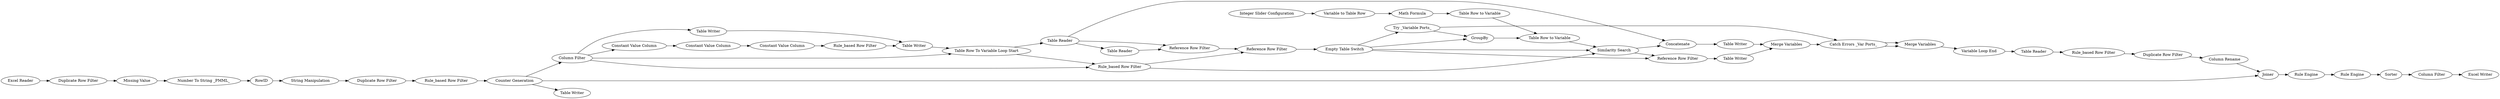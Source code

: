 digraph {
	3 [label="Similarity Search"]
	12 [label="String Manipulation"]
	57 [label="Excel Reader"]
	60 [label=RowID]
	61 [label="Duplicate Row Filter"]
	63 [label="Number To String _PMML_"]
	64 [label="Missing Value"]
	66 [label="Duplicate Row Filter"]
	67 [label="Rule_based Row Filter"]
	68 [label="Column Filter"]
	70 [label="Rule_based Row Filter"]
	71 [label="Table Row To Variable Loop Start"]
	72 [label="Counter Generation"]
	73 [label="Table Writer"]
	75 [label="Table Reader"]
	87 [label="Table Writer"]
	89 [label="Table Reader"]
	90 [label="Reference Row Filter"]
	91 [label=GroupBy]
	92 [label="Table Row to Variable"]
	93 [label="Constant Value Column"]
	94 [label="Constant Value Column"]
	95 [label="Constant Value Column"]
	96 [label="Rule_based Row Filter"]
	97 [label="Reference Row Filter"]
	99 [label="Table Writer"]
	100 [label="Table Writer"]
	101 [label="Reference Row Filter"]
	102 [label="Variable Loop End"]
	103 [label="Merge Variables"]
	104 [label=Concatenate]
	105 [label="Empty Table Switch"]
	106 [label="Try _Variable Ports_"]
	108 [label="Catch Errors _Var Ports_"]
	110 [label="Merge Variables"]
	111 [label="Table Reader"]
	113 [label="Duplicate Row Filter"]
	114 [label="Rule_based Row Filter"]
	115 [label=Joiner]
	116 [label="Column Rename"]
	117 [label="Rule Engine"]
	118 [label=Sorter]
	119 [label="Column Filter"]
	120 [label="Rule Engine"]
	121 [label="Integer Slider Configuration"]
	123 [label="Variable to Table Row"]
	124 [label="Math Formula"]
	125 [label="Table Row to Variable"]
	126 [label="Excel Writer"]
	127 [label="Table Writer"]
	3 -> 101
	3 -> 104
	12 -> 66
	57 -> 61
	60 -> 12
	61 -> 64
	63 -> 60
	64 -> 63
	66 -> 67
	67 -> 72
	68 -> 70
	68 -> 71
	68 -> 87
	68 -> 93
	70 -> 97
	70 -> 3
	71 -> 70
	71 -> 75
	72 -> 68
	72 -> 127
	72 -> 115
	73 -> 71
	75 -> 90
	75 -> 89
	75 -> 104
	87 -> 73
	89 -> 90
	90 -> 97
	91 -> 92
	92 -> 3
	93 -> 94
	94 -> 95
	95 -> 96
	96 -> 73
	97 -> 105
	99 -> 103
	100 -> 103
	101 -> 100
	102 -> 111
	103 -> 108
	104 -> 99
	105 -> 106
	105 -> 101
	105 -> 91
	105 -> 3
	106 -> 108
	106 -> 91
	108 -> 110
	108 -> 110
	110 -> 102
	111 -> 114
	113 -> 116
	114 -> 113
	115 -> 117
	116 -> 115
	117 -> 120
	118 -> 119
	119 -> 126
	120 -> 118
	121 -> 123
	123 -> 124
	124 -> 125
	125 -> 92
	rankdir=LR
}
